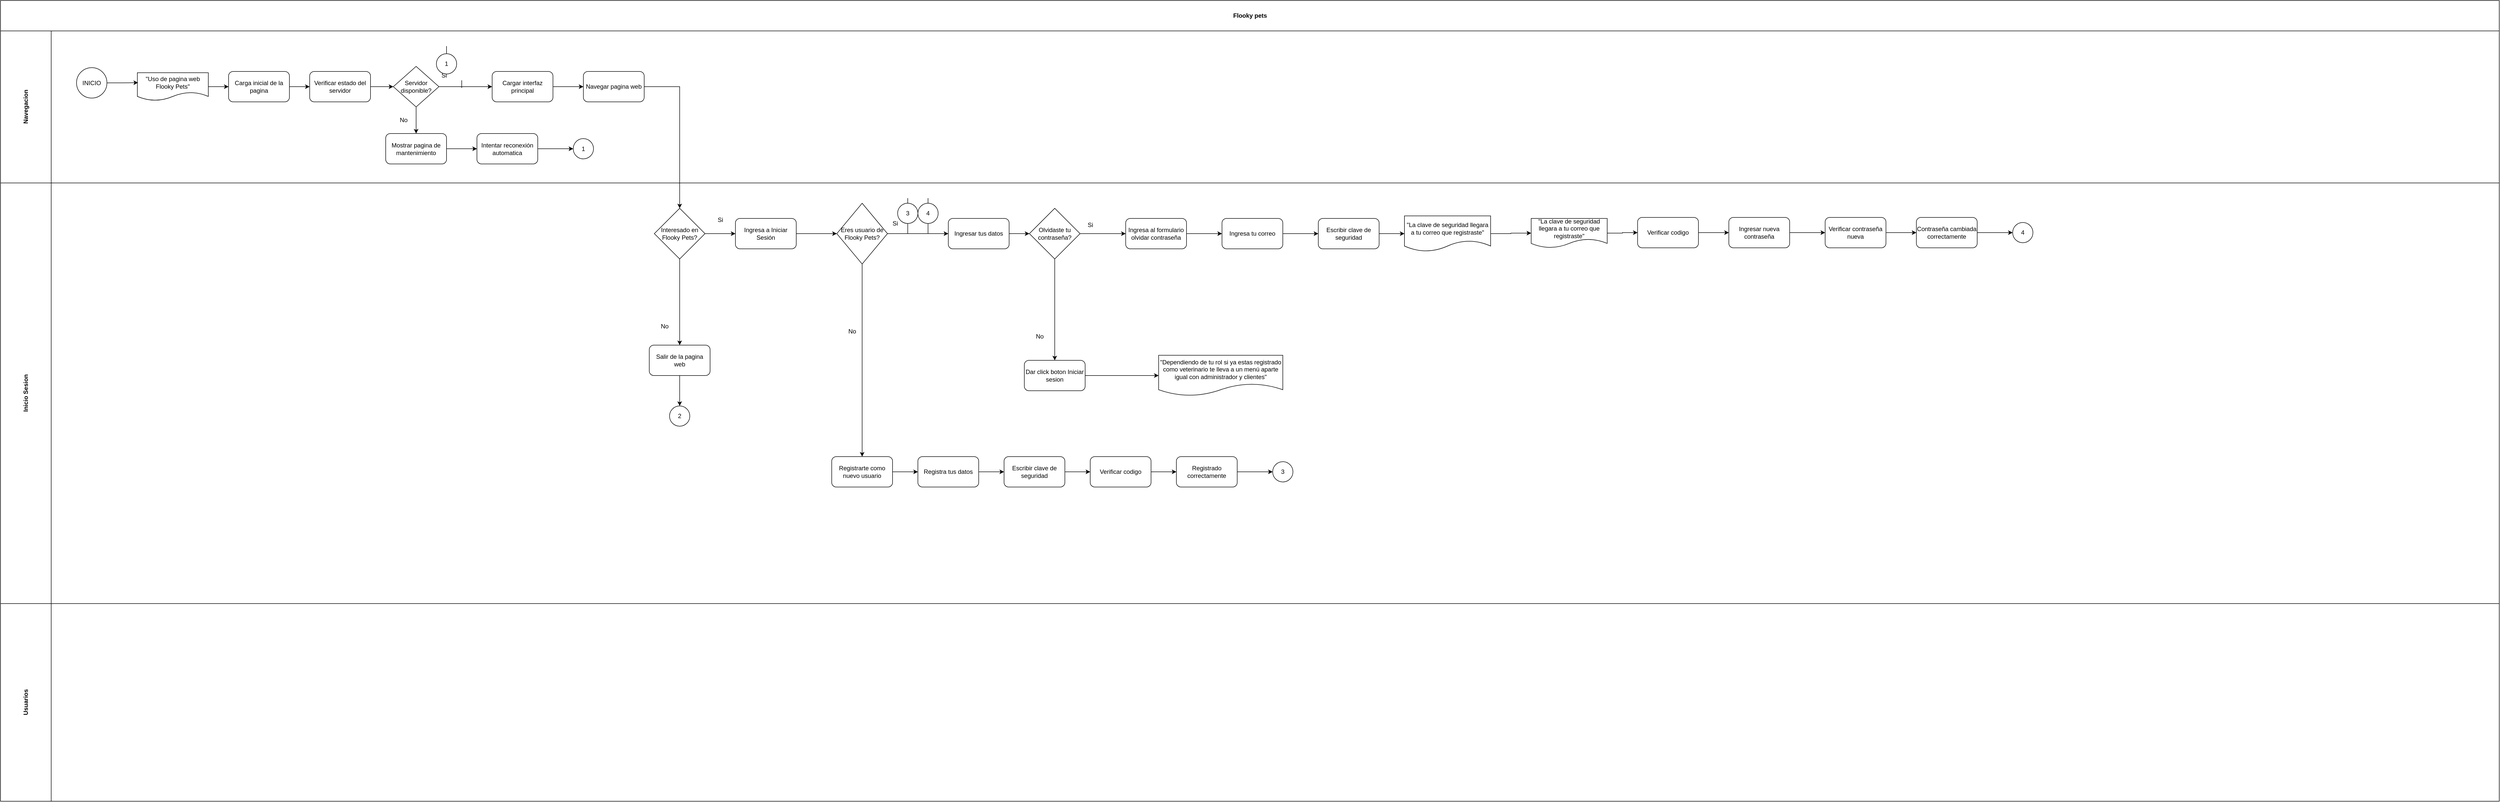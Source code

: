 <mxfile version="26.3.0">
  <diagram name="Página-1" id="5WowF1tZtqZ2zWdQ8NlJ">
    <mxGraphModel dx="7101" dy="4647" grid="1" gridSize="10" guides="1" tooltips="1" connect="1" arrows="1" fold="1" page="1" pageScale="1" pageWidth="5200" pageHeight="3600" math="0" shadow="0">
      <root>
        <mxCell id="0" />
        <mxCell id="1" parent="0" />
        <mxCell id="Lxw3tEKo1LNul-f_pS27-1" value="Flooky pets" style="swimlane;childLayout=stackLayout;resizeParent=1;resizeParentMax=0;horizontal=1;startSize=60;horizontalStack=0;html=1;" vertex="1" parent="1">
          <mxGeometry x="-20" y="-330" width="4930" height="1580" as="geometry" />
        </mxCell>
        <mxCell id="Lxw3tEKo1LNul-f_pS27-2" value="Navegacion" style="swimlane;startSize=100;horizontal=0;html=1;" vertex="1" parent="Lxw3tEKo1LNul-f_pS27-1">
          <mxGeometry y="60" width="4930" height="300" as="geometry" />
        </mxCell>
        <mxCell id="Lxw3tEKo1LNul-f_pS27-91" style="edgeStyle=orthogonalEdgeStyle;rounded=0;orthogonalLoop=1;jettySize=auto;html=1;entryX=0;entryY=0.5;entryDx=0;entryDy=0;" edge="1" parent="Lxw3tEKo1LNul-f_pS27-2" source="Lxw3tEKo1LNul-f_pS27-32" target="Lxw3tEKo1LNul-f_pS27-8">
          <mxGeometry relative="1" as="geometry" />
        </mxCell>
        <mxCell id="Lxw3tEKo1LNul-f_pS27-32" value="&quot;Uso de pagina web Flooky Pets&quot;" style="shape=document;whiteSpace=wrap;html=1;boundedLbl=1;" vertex="1" parent="Lxw3tEKo1LNul-f_pS27-2">
          <mxGeometry x="270" y="82.5" width="140" height="55" as="geometry" />
        </mxCell>
        <mxCell id="Lxw3tEKo1LNul-f_pS27-6" value="INICIO" style="ellipse;whiteSpace=wrap;html=1;aspect=fixed;" vertex="1" parent="Lxw3tEKo1LNul-f_pS27-2">
          <mxGeometry x="150" y="72.5" width="60" height="60" as="geometry" />
        </mxCell>
        <mxCell id="Lxw3tEKo1LNul-f_pS27-95" style="edgeStyle=orthogonalEdgeStyle;rounded=0;orthogonalLoop=1;jettySize=auto;html=1;" edge="1" parent="Lxw3tEKo1LNul-f_pS27-2" source="Lxw3tEKo1LNul-f_pS27-8" target="Lxw3tEKo1LNul-f_pS27-10">
          <mxGeometry relative="1" as="geometry" />
        </mxCell>
        <mxCell id="Lxw3tEKo1LNul-f_pS27-8" value="Carga inicial de la pagina" style="rounded=1;whiteSpace=wrap;html=1;" vertex="1" parent="Lxw3tEKo1LNul-f_pS27-2">
          <mxGeometry x="450" y="80" width="120" height="60" as="geometry" />
        </mxCell>
        <mxCell id="Lxw3tEKo1LNul-f_pS27-96" style="edgeStyle=orthogonalEdgeStyle;rounded=0;orthogonalLoop=1;jettySize=auto;html=1;entryX=0;entryY=0.5;entryDx=0;entryDy=0;" edge="1" parent="Lxw3tEKo1LNul-f_pS27-2" source="Lxw3tEKo1LNul-f_pS27-10" target="Lxw3tEKo1LNul-f_pS27-13">
          <mxGeometry relative="1" as="geometry" />
        </mxCell>
        <mxCell id="Lxw3tEKo1LNul-f_pS27-10" value="Verificar estado del servidor" style="rounded=1;whiteSpace=wrap;html=1;" vertex="1" parent="Lxw3tEKo1LNul-f_pS27-2">
          <mxGeometry x="610" y="80" width="120" height="60" as="geometry" />
        </mxCell>
        <mxCell id="Lxw3tEKo1LNul-f_pS27-94" style="edgeStyle=orthogonalEdgeStyle;rounded=0;orthogonalLoop=1;jettySize=auto;html=1;entryX=0.01;entryY=0.356;entryDx=0;entryDy=0;entryPerimeter=0;" edge="1" parent="Lxw3tEKo1LNul-f_pS27-2" source="Lxw3tEKo1LNul-f_pS27-6" target="Lxw3tEKo1LNul-f_pS27-32">
          <mxGeometry relative="1" as="geometry" />
        </mxCell>
        <mxCell id="Lxw3tEKo1LNul-f_pS27-97" style="edgeStyle=orthogonalEdgeStyle;rounded=0;orthogonalLoop=1;jettySize=auto;html=1;entryX=0;entryY=0.5;entryDx=0;entryDy=0;" edge="1" parent="Lxw3tEKo1LNul-f_pS27-2" source="Lxw3tEKo1LNul-f_pS27-13" target="Lxw3tEKo1LNul-f_pS27-19">
          <mxGeometry relative="1" as="geometry" />
        </mxCell>
        <mxCell id="Lxw3tEKo1LNul-f_pS27-100" style="edgeStyle=orthogonalEdgeStyle;rounded=0;orthogonalLoop=1;jettySize=auto;html=1;entryX=0.5;entryY=0;entryDx=0;entryDy=0;" edge="1" parent="Lxw3tEKo1LNul-f_pS27-2" source="Lxw3tEKo1LNul-f_pS27-13" target="Lxw3tEKo1LNul-f_pS27-15">
          <mxGeometry relative="1" as="geometry" />
        </mxCell>
        <mxCell id="Lxw3tEKo1LNul-f_pS27-13" value="Servidor disponible?" style="rhombus;whiteSpace=wrap;html=1;" vertex="1" parent="Lxw3tEKo1LNul-f_pS27-2">
          <mxGeometry x="775" y="70" width="90" height="80" as="geometry" />
        </mxCell>
        <mxCell id="Lxw3tEKo1LNul-f_pS27-102" style="edgeStyle=orthogonalEdgeStyle;rounded=0;orthogonalLoop=1;jettySize=auto;html=1;entryX=0;entryY=0.5;entryDx=0;entryDy=0;" edge="1" parent="Lxw3tEKo1LNul-f_pS27-2" source="Lxw3tEKo1LNul-f_pS27-15" target="Lxw3tEKo1LNul-f_pS27-17">
          <mxGeometry relative="1" as="geometry" />
        </mxCell>
        <mxCell id="Lxw3tEKo1LNul-f_pS27-15" value="Mostrar pagina de mantenimiento" style="rounded=1;whiteSpace=wrap;html=1;" vertex="1" parent="Lxw3tEKo1LNul-f_pS27-2">
          <mxGeometry x="760" y="202.5" width="120" height="60" as="geometry" />
        </mxCell>
        <mxCell id="Lxw3tEKo1LNul-f_pS27-103" style="edgeStyle=orthogonalEdgeStyle;rounded=0;orthogonalLoop=1;jettySize=auto;html=1;entryX=0;entryY=0.5;entryDx=0;entryDy=0;" edge="1" parent="Lxw3tEKo1LNul-f_pS27-2" source="Lxw3tEKo1LNul-f_pS27-17" target="Lxw3tEKo1LNul-f_pS27-33">
          <mxGeometry relative="1" as="geometry" />
        </mxCell>
        <mxCell id="Lxw3tEKo1LNul-f_pS27-17" value="Intentar reconexión automatica" style="rounded=1;whiteSpace=wrap;html=1;" vertex="1" parent="Lxw3tEKo1LNul-f_pS27-2">
          <mxGeometry x="940" y="202.5" width="120" height="60" as="geometry" />
        </mxCell>
        <mxCell id="Lxw3tEKo1LNul-f_pS27-99" style="edgeStyle=orthogonalEdgeStyle;rounded=0;orthogonalLoop=1;jettySize=auto;html=1;exitX=1;exitY=0.5;exitDx=0;exitDy=0;entryX=0;entryY=0.5;entryDx=0;entryDy=0;" edge="1" parent="Lxw3tEKo1LNul-f_pS27-2" source="Lxw3tEKo1LNul-f_pS27-19" target="Lxw3tEKo1LNul-f_pS27-21">
          <mxGeometry relative="1" as="geometry" />
        </mxCell>
        <mxCell id="Lxw3tEKo1LNul-f_pS27-19" value="Cargar interfaz principal" style="rounded=1;whiteSpace=wrap;html=1;" vertex="1" parent="Lxw3tEKo1LNul-f_pS27-2">
          <mxGeometry x="970" y="80" width="120" height="60" as="geometry" />
        </mxCell>
        <mxCell id="Lxw3tEKo1LNul-f_pS27-21" value="Navegar pagina web" style="rounded=1;whiteSpace=wrap;html=1;" vertex="1" parent="Lxw3tEKo1LNul-f_pS27-2">
          <mxGeometry x="1150" y="80" width="120" height="60" as="geometry" />
        </mxCell>
        <mxCell id="Lxw3tEKo1LNul-f_pS27-25" value="Si" style="text;html=1;align=center;verticalAlign=middle;resizable=0;points=[];autosize=1;strokeColor=none;fillColor=none;" vertex="1" parent="Lxw3tEKo1LNul-f_pS27-2">
          <mxGeometry x="860" y="72.5" width="30" height="30" as="geometry" />
        </mxCell>
        <mxCell id="Lxw3tEKo1LNul-f_pS27-26" value="No" style="text;html=1;align=center;verticalAlign=middle;resizable=0;points=[];autosize=1;strokeColor=none;fillColor=none;" vertex="1" parent="Lxw3tEKo1LNul-f_pS27-2">
          <mxGeometry x="775" y="160.5" width="40" height="30" as="geometry" />
        </mxCell>
        <mxCell id="Lxw3tEKo1LNul-f_pS27-33" value="1" style="ellipse;whiteSpace=wrap;html=1;aspect=fixed;" vertex="1" parent="Lxw3tEKo1LNul-f_pS27-2">
          <mxGeometry x="1130" y="212.5" width="40" height="40" as="geometry" />
        </mxCell>
        <mxCell id="Lxw3tEKo1LNul-f_pS27-35" value="" style="endArrow=none;html=1;rounded=0;" edge="1" parent="Lxw3tEKo1LNul-f_pS27-2" source="Lxw3tEKo1LNul-f_pS27-37">
          <mxGeometry width="50" height="50" relative="1" as="geometry">
            <mxPoint x="880" y="98" as="sourcePoint" />
            <mxPoint x="880" y="30" as="targetPoint" />
          </mxGeometry>
        </mxCell>
        <mxCell id="Lxw3tEKo1LNul-f_pS27-36" value="" style="endArrow=none;html=1;rounded=0;" edge="1" parent="Lxw3tEKo1LNul-f_pS27-2">
          <mxGeometry width="50" height="50" relative="1" as="geometry">
            <mxPoint x="910" y="112.5" as="sourcePoint" />
            <mxPoint x="910" y="97.5" as="targetPoint" />
          </mxGeometry>
        </mxCell>
        <mxCell id="Lxw3tEKo1LNul-f_pS27-37" value="1" style="ellipse;whiteSpace=wrap;html=1;aspect=fixed;" vertex="1" parent="Lxw3tEKo1LNul-f_pS27-2">
          <mxGeometry x="860" y="45" width="40" height="40" as="geometry" />
        </mxCell>
        <mxCell id="Lxw3tEKo1LNul-f_pS27-3" value="Inicio Sesion" style="swimlane;startSize=100;horizontal=0;html=1;" vertex="1" parent="Lxw3tEKo1LNul-f_pS27-1">
          <mxGeometry y="360" width="4930" height="830" as="geometry" />
        </mxCell>
        <mxCell id="Lxw3tEKo1LNul-f_pS27-22" style="edgeStyle=orthogonalEdgeStyle;rounded=0;orthogonalLoop=1;jettySize=auto;html=1;exitX=1;exitY=0.5;exitDx=0;exitDy=0;entryX=0;entryY=0.5;entryDx=0;entryDy=0;" edge="1" parent="Lxw3tEKo1LNul-f_pS27-3" source="Lxw3tEKo1LNul-f_pS27-24" target="Lxw3tEKo1LNul-f_pS27-30">
          <mxGeometry relative="1" as="geometry" />
        </mxCell>
        <mxCell id="Lxw3tEKo1LNul-f_pS27-23" style="edgeStyle=orthogonalEdgeStyle;rounded=0;orthogonalLoop=1;jettySize=auto;html=1;exitX=0.5;exitY=1;exitDx=0;exitDy=0;entryX=0.5;entryY=0;entryDx=0;entryDy=0;" edge="1" parent="Lxw3tEKo1LNul-f_pS27-3" source="Lxw3tEKo1LNul-f_pS27-24" target="Lxw3tEKo1LNul-f_pS27-28">
          <mxGeometry relative="1" as="geometry" />
        </mxCell>
        <mxCell id="Lxw3tEKo1LNul-f_pS27-24" value="Interesado en Flooky Pets?" style="rhombus;whiteSpace=wrap;html=1;" vertex="1" parent="Lxw3tEKo1LNul-f_pS27-3">
          <mxGeometry x="1290" y="50" width="100" height="100" as="geometry" />
        </mxCell>
        <mxCell id="Lxw3tEKo1LNul-f_pS27-27" style="edgeStyle=orthogonalEdgeStyle;rounded=0;orthogonalLoop=1;jettySize=auto;html=1;exitX=0.5;exitY=1;exitDx=0;exitDy=0;entryX=0.5;entryY=0;entryDx=0;entryDy=0;" edge="1" parent="Lxw3tEKo1LNul-f_pS27-3" source="Lxw3tEKo1LNul-f_pS27-28" target="Lxw3tEKo1LNul-f_pS27-34">
          <mxGeometry relative="1" as="geometry" />
        </mxCell>
        <mxCell id="Lxw3tEKo1LNul-f_pS27-28" value="Salir de la pagina web" style="rounded=1;whiteSpace=wrap;html=1;" vertex="1" parent="Lxw3tEKo1LNul-f_pS27-3">
          <mxGeometry x="1280" y="320" width="120" height="60" as="geometry" />
        </mxCell>
        <mxCell id="Lxw3tEKo1LNul-f_pS27-117" style="edgeStyle=orthogonalEdgeStyle;rounded=0;orthogonalLoop=1;jettySize=auto;html=1;entryX=0;entryY=0.5;entryDx=0;entryDy=0;" edge="1" parent="Lxw3tEKo1LNul-f_pS27-3" source="Lxw3tEKo1LNul-f_pS27-30" target="Lxw3tEKo1LNul-f_pS27-44">
          <mxGeometry relative="1" as="geometry" />
        </mxCell>
        <mxCell id="Lxw3tEKo1LNul-f_pS27-30" value="Ingresa a Iniciar Sesión" style="rounded=1;whiteSpace=wrap;html=1;" vertex="1" parent="Lxw3tEKo1LNul-f_pS27-3">
          <mxGeometry x="1450" y="70" width="120" height="60" as="geometry" />
        </mxCell>
        <mxCell id="Lxw3tEKo1LNul-f_pS27-34" value="2" style="ellipse;whiteSpace=wrap;html=1;aspect=fixed;" vertex="1" parent="Lxw3tEKo1LNul-f_pS27-3">
          <mxGeometry x="1320" y="440" width="40" height="40" as="geometry" />
        </mxCell>
        <mxCell id="Lxw3tEKo1LNul-f_pS27-38" value="No" style="text;html=1;align=center;verticalAlign=middle;resizable=0;points=[];autosize=1;strokeColor=none;fillColor=none;" vertex="1" parent="Lxw3tEKo1LNul-f_pS27-3">
          <mxGeometry x="1290" y="268" width="40" height="30" as="geometry" />
        </mxCell>
        <mxCell id="Lxw3tEKo1LNul-f_pS27-39" value="Si" style="text;html=1;align=center;verticalAlign=middle;resizable=0;points=[];autosize=1;strokeColor=none;fillColor=none;" vertex="1" parent="Lxw3tEKo1LNul-f_pS27-3">
          <mxGeometry x="1405" y="58" width="30" height="30" as="geometry" />
        </mxCell>
        <mxCell id="Lxw3tEKo1LNul-f_pS27-40" style="edgeStyle=orthogonalEdgeStyle;rounded=0;orthogonalLoop=1;jettySize=auto;html=1;exitX=1;exitY=0.5;exitDx=0;exitDy=0;entryX=0;entryY=0.5;entryDx=0;entryDy=0;" edge="1" parent="Lxw3tEKo1LNul-f_pS27-3" source="Lxw3tEKo1LNul-f_pS27-41" target="Lxw3tEKo1LNul-f_pS27-62">
          <mxGeometry relative="1" as="geometry" />
        </mxCell>
        <mxCell id="Lxw3tEKo1LNul-f_pS27-41" value="Ingresar tus datos" style="rounded=1;whiteSpace=wrap;html=1;" vertex="1" parent="Lxw3tEKo1LNul-f_pS27-3">
          <mxGeometry x="1870" y="70" width="120" height="60" as="geometry" />
        </mxCell>
        <mxCell id="Lxw3tEKo1LNul-f_pS27-42" style="edgeStyle=orthogonalEdgeStyle;rounded=0;orthogonalLoop=1;jettySize=auto;html=1;exitX=0.5;exitY=1;exitDx=0;exitDy=0;entryX=0.5;entryY=0;entryDx=0;entryDy=0;" edge="1" parent="Lxw3tEKo1LNul-f_pS27-3" source="Lxw3tEKo1LNul-f_pS27-44" target="Lxw3tEKo1LNul-f_pS27-46">
          <mxGeometry relative="1" as="geometry" />
        </mxCell>
        <mxCell id="Lxw3tEKo1LNul-f_pS27-118" style="edgeStyle=orthogonalEdgeStyle;rounded=0;orthogonalLoop=1;jettySize=auto;html=1;" edge="1" parent="Lxw3tEKo1LNul-f_pS27-3" source="Lxw3tEKo1LNul-f_pS27-44" target="Lxw3tEKo1LNul-f_pS27-41">
          <mxGeometry relative="1" as="geometry" />
        </mxCell>
        <mxCell id="Lxw3tEKo1LNul-f_pS27-44" value="Eres usuario de Flooky Pets?" style="rhombus;whiteSpace=wrap;html=1;" vertex="1" parent="Lxw3tEKo1LNul-f_pS27-3">
          <mxGeometry x="1650" y="40" width="100" height="120" as="geometry" />
        </mxCell>
        <mxCell id="Lxw3tEKo1LNul-f_pS27-106" style="edgeStyle=orthogonalEdgeStyle;rounded=0;orthogonalLoop=1;jettySize=auto;html=1;entryX=0;entryY=0.5;entryDx=0;entryDy=0;" edge="1" parent="Lxw3tEKo1LNul-f_pS27-3" source="Lxw3tEKo1LNul-f_pS27-46" target="Lxw3tEKo1LNul-f_pS27-48">
          <mxGeometry relative="1" as="geometry" />
        </mxCell>
        <mxCell id="Lxw3tEKo1LNul-f_pS27-46" value="Registrarte como nuevo usuario" style="rounded=1;whiteSpace=wrap;html=1;" vertex="1" parent="Lxw3tEKo1LNul-f_pS27-3">
          <mxGeometry x="1640" y="540" width="120" height="60" as="geometry" />
        </mxCell>
        <mxCell id="Lxw3tEKo1LNul-f_pS27-107" style="edgeStyle=orthogonalEdgeStyle;rounded=0;orthogonalLoop=1;jettySize=auto;html=1;entryX=0;entryY=0.5;entryDx=0;entryDy=0;" edge="1" parent="Lxw3tEKo1LNul-f_pS27-3" source="Lxw3tEKo1LNul-f_pS27-48" target="Lxw3tEKo1LNul-f_pS27-50">
          <mxGeometry relative="1" as="geometry" />
        </mxCell>
        <mxCell id="Lxw3tEKo1LNul-f_pS27-48" value="Registra tus datos" style="rounded=1;whiteSpace=wrap;html=1;" vertex="1" parent="Lxw3tEKo1LNul-f_pS27-3">
          <mxGeometry x="1810" y="540" width="120" height="60" as="geometry" />
        </mxCell>
        <mxCell id="Lxw3tEKo1LNul-f_pS27-105" style="edgeStyle=orthogonalEdgeStyle;rounded=0;orthogonalLoop=1;jettySize=auto;html=1;entryX=0;entryY=0.5;entryDx=0;entryDy=0;" edge="1" parent="Lxw3tEKo1LNul-f_pS27-3" source="Lxw3tEKo1LNul-f_pS27-50" target="Lxw3tEKo1LNul-f_pS27-54">
          <mxGeometry relative="1" as="geometry" />
        </mxCell>
        <mxCell id="Lxw3tEKo1LNul-f_pS27-50" value="Escribir clave de seguridad" style="rounded=1;whiteSpace=wrap;html=1;" vertex="1" parent="Lxw3tEKo1LNul-f_pS27-3">
          <mxGeometry x="1980" y="540" width="120" height="60" as="geometry" />
        </mxCell>
        <mxCell id="Lxw3tEKo1LNul-f_pS27-104" style="edgeStyle=orthogonalEdgeStyle;rounded=0;orthogonalLoop=1;jettySize=auto;html=1;entryX=0;entryY=0.5;entryDx=0;entryDy=0;" edge="1" parent="Lxw3tEKo1LNul-f_pS27-3" source="Lxw3tEKo1LNul-f_pS27-59" target="Lxw3tEKo1LNul-f_pS27-89">
          <mxGeometry relative="1" as="geometry" />
        </mxCell>
        <mxCell id="Lxw3tEKo1LNul-f_pS27-59" value="Dar click boton Iniciar sesion" style="rounded=1;whiteSpace=wrap;html=1;" vertex="1" parent="Lxw3tEKo1LNul-f_pS27-3">
          <mxGeometry x="2020" y="350" width="120" height="60" as="geometry" />
        </mxCell>
        <mxCell id="Lxw3tEKo1LNul-f_pS27-60" style="edgeStyle=orthogonalEdgeStyle;rounded=0;orthogonalLoop=1;jettySize=auto;html=1;entryX=0.5;entryY=0;entryDx=0;entryDy=0;" edge="1" parent="Lxw3tEKo1LNul-f_pS27-3" source="Lxw3tEKo1LNul-f_pS27-62" target="Lxw3tEKo1LNul-f_pS27-59">
          <mxGeometry relative="1" as="geometry" />
        </mxCell>
        <mxCell id="Lxw3tEKo1LNul-f_pS27-61" style="edgeStyle=orthogonalEdgeStyle;rounded=0;orthogonalLoop=1;jettySize=auto;html=1;exitX=1;exitY=0.5;exitDx=0;exitDy=0;" edge="1" parent="Lxw3tEKo1LNul-f_pS27-3" source="Lxw3tEKo1LNul-f_pS27-62" target="Lxw3tEKo1LNul-f_pS27-66">
          <mxGeometry relative="1" as="geometry" />
        </mxCell>
        <mxCell id="Lxw3tEKo1LNul-f_pS27-62" value="Olvidaste tu contraseña?" style="rhombus;whiteSpace=wrap;html=1;" vertex="1" parent="Lxw3tEKo1LNul-f_pS27-3">
          <mxGeometry x="2030" y="50" width="100" height="100" as="geometry" />
        </mxCell>
        <mxCell id="Lxw3tEKo1LNul-f_pS27-63" value="Si" style="text;html=1;align=center;verticalAlign=middle;resizable=0;points=[];autosize=1;strokeColor=none;fillColor=none;" vertex="1" parent="Lxw3tEKo1LNul-f_pS27-3">
          <mxGeometry x="1750" y="65" width="30" height="30" as="geometry" />
        </mxCell>
        <mxCell id="Lxw3tEKo1LNul-f_pS27-64" value="No" style="text;html=1;align=center;verticalAlign=middle;resizable=0;points=[];autosize=1;strokeColor=none;fillColor=none;" vertex="1" parent="Lxw3tEKo1LNul-f_pS27-3">
          <mxGeometry x="1660" y="278" width="40" height="30" as="geometry" />
        </mxCell>
        <mxCell id="Lxw3tEKo1LNul-f_pS27-65" style="edgeStyle=orthogonalEdgeStyle;rounded=0;orthogonalLoop=1;jettySize=auto;html=1;entryX=0;entryY=0.5;entryDx=0;entryDy=0;" edge="1" parent="Lxw3tEKo1LNul-f_pS27-3" source="Lxw3tEKo1LNul-f_pS27-66" target="Lxw3tEKo1LNul-f_pS27-68">
          <mxGeometry relative="1" as="geometry" />
        </mxCell>
        <mxCell id="Lxw3tEKo1LNul-f_pS27-66" value="Ingresa al formulario olvidar contraseña" style="rounded=1;whiteSpace=wrap;html=1;" vertex="1" parent="Lxw3tEKo1LNul-f_pS27-3">
          <mxGeometry x="2220" y="70" width="120" height="60" as="geometry" />
        </mxCell>
        <mxCell id="Lxw3tEKo1LNul-f_pS27-67" style="edgeStyle=orthogonalEdgeStyle;rounded=0;orthogonalLoop=1;jettySize=auto;html=1;" edge="1" parent="Lxw3tEKo1LNul-f_pS27-3" source="Lxw3tEKo1LNul-f_pS27-68" target="Lxw3tEKo1LNul-f_pS27-70">
          <mxGeometry relative="1" as="geometry" />
        </mxCell>
        <mxCell id="Lxw3tEKo1LNul-f_pS27-68" value="Ingresa tu correo" style="rounded=1;whiteSpace=wrap;html=1;" vertex="1" parent="Lxw3tEKo1LNul-f_pS27-3">
          <mxGeometry x="2410" y="70" width="120" height="60" as="geometry" />
        </mxCell>
        <mxCell id="Lxw3tEKo1LNul-f_pS27-111" style="edgeStyle=orthogonalEdgeStyle;rounded=0;orthogonalLoop=1;jettySize=auto;html=1;entryX=0;entryY=0.5;entryDx=0;entryDy=0;" edge="1" parent="Lxw3tEKo1LNul-f_pS27-3" source="Lxw3tEKo1LNul-f_pS27-70" target="Lxw3tEKo1LNul-f_pS27-52">
          <mxGeometry relative="1" as="geometry" />
        </mxCell>
        <mxCell id="Lxw3tEKo1LNul-f_pS27-70" value="Escribir clave de seguridad" style="rounded=1;whiteSpace=wrap;html=1;" vertex="1" parent="Lxw3tEKo1LNul-f_pS27-3">
          <mxGeometry x="2600" y="70" width="120" height="60" as="geometry" />
        </mxCell>
        <mxCell id="Lxw3tEKo1LNul-f_pS27-82" value="" style="endArrow=none;html=1;rounded=0;" edge="1" parent="Lxw3tEKo1LNul-f_pS27-3" source="Lxw3tEKo1LNul-f_pS27-85">
          <mxGeometry width="50" height="50" relative="1" as="geometry">
            <mxPoint x="1790" y="100" as="sourcePoint" />
            <mxPoint x="1790" y="30" as="targetPoint" />
          </mxGeometry>
        </mxCell>
        <mxCell id="Lxw3tEKo1LNul-f_pS27-83" value="" style="endArrow=none;html=1;rounded=0;" edge="1" parent="Lxw3tEKo1LNul-f_pS27-3">
          <mxGeometry width="50" height="50" relative="1" as="geometry">
            <mxPoint x="1830" y="100" as="sourcePoint" />
            <mxPoint x="1830" y="30" as="targetPoint" />
          </mxGeometry>
        </mxCell>
        <mxCell id="Lxw3tEKo1LNul-f_pS27-84" value="" style="endArrow=none;html=1;rounded=0;" edge="1" parent="Lxw3tEKo1LNul-f_pS27-3" target="Lxw3tEKo1LNul-f_pS27-85">
          <mxGeometry width="50" height="50" relative="1" as="geometry">
            <mxPoint x="1790" y="100" as="sourcePoint" />
            <mxPoint x="1790" y="30" as="targetPoint" />
          </mxGeometry>
        </mxCell>
        <mxCell id="Lxw3tEKo1LNul-f_pS27-85" value="3" style="ellipse;whiteSpace=wrap;html=1;aspect=fixed;" vertex="1" parent="Lxw3tEKo1LNul-f_pS27-3">
          <mxGeometry x="1770" y="40" width="40" height="40" as="geometry" />
        </mxCell>
        <mxCell id="Lxw3tEKo1LNul-f_pS27-86" value="4" style="ellipse;whiteSpace=wrap;html=1;aspect=fixed;" vertex="1" parent="Lxw3tEKo1LNul-f_pS27-3">
          <mxGeometry x="1810" y="40" width="40" height="40" as="geometry" />
        </mxCell>
        <mxCell id="Lxw3tEKo1LNul-f_pS27-87" value="Si" style="text;html=1;align=center;verticalAlign=middle;resizable=0;points=[];autosize=1;strokeColor=none;fillColor=none;" vertex="1" parent="Lxw3tEKo1LNul-f_pS27-3">
          <mxGeometry x="2135" y="68" width="30" height="30" as="geometry" />
        </mxCell>
        <mxCell id="Lxw3tEKo1LNul-f_pS27-88" value="No" style="text;html=1;align=center;verticalAlign=middle;resizable=0;points=[];autosize=1;strokeColor=none;fillColor=none;" vertex="1" parent="Lxw3tEKo1LNul-f_pS27-3">
          <mxGeometry x="2030" y="288" width="40" height="30" as="geometry" />
        </mxCell>
        <mxCell id="Lxw3tEKo1LNul-f_pS27-89" value="&quot;Dependiendo de tu rol si ya estas registrado como veterinario te lleva a un menú aparte igual con administrador y clientes&quot;" style="shape=document;whiteSpace=wrap;html=1;boundedLbl=1;" vertex="1" parent="Lxw3tEKo1LNul-f_pS27-3">
          <mxGeometry x="2285" y="340" width="245" height="80" as="geometry" />
        </mxCell>
        <mxCell id="Lxw3tEKo1LNul-f_pS27-112" style="edgeStyle=orthogonalEdgeStyle;rounded=0;orthogonalLoop=1;jettySize=auto;html=1;entryX=0;entryY=0.5;entryDx=0;entryDy=0;" edge="1" parent="Lxw3tEKo1LNul-f_pS27-3" source="Lxw3tEKo1LNul-f_pS27-52" target="Lxw3tEKo1LNul-f_pS27-72">
          <mxGeometry relative="1" as="geometry" />
        </mxCell>
        <mxCell id="Lxw3tEKo1LNul-f_pS27-52" value="&quot;La clave de seguridad llegara a tu correo que registraste&quot;" style="shape=document;whiteSpace=wrap;html=1;boundedLbl=1;" vertex="1" parent="Lxw3tEKo1LNul-f_pS27-3">
          <mxGeometry x="2770" y="65" width="170" height="70" as="geometry" />
        </mxCell>
        <mxCell id="Lxw3tEKo1LNul-f_pS27-108" style="edgeStyle=orthogonalEdgeStyle;rounded=0;orthogonalLoop=1;jettySize=auto;html=1;entryX=0;entryY=0.5;entryDx=0;entryDy=0;" edge="1" parent="Lxw3tEKo1LNul-f_pS27-3" source="Lxw3tEKo1LNul-f_pS27-54" target="Lxw3tEKo1LNul-f_pS27-56">
          <mxGeometry relative="1" as="geometry" />
        </mxCell>
        <mxCell id="Lxw3tEKo1LNul-f_pS27-54" value="Verificar codigo" style="rounded=1;whiteSpace=wrap;html=1;" vertex="1" parent="Lxw3tEKo1LNul-f_pS27-3">
          <mxGeometry x="2150" y="540" width="120" height="60" as="geometry" />
        </mxCell>
        <mxCell id="Lxw3tEKo1LNul-f_pS27-109" style="edgeStyle=orthogonalEdgeStyle;rounded=0;orthogonalLoop=1;jettySize=auto;html=1;entryX=0;entryY=0.5;entryDx=0;entryDy=0;" edge="1" parent="Lxw3tEKo1LNul-f_pS27-3" source="Lxw3tEKo1LNul-f_pS27-56" target="Lxw3tEKo1LNul-f_pS27-57">
          <mxGeometry relative="1" as="geometry" />
        </mxCell>
        <mxCell id="Lxw3tEKo1LNul-f_pS27-56" value="Registrado correctamente" style="rounded=1;whiteSpace=wrap;html=1;" vertex="1" parent="Lxw3tEKo1LNul-f_pS27-3">
          <mxGeometry x="2320" y="540" width="120" height="60" as="geometry" />
        </mxCell>
        <mxCell id="Lxw3tEKo1LNul-f_pS27-57" value="3" style="ellipse;whiteSpace=wrap;html=1;aspect=fixed;" vertex="1" parent="Lxw3tEKo1LNul-f_pS27-3">
          <mxGeometry x="2510" y="550" width="40" height="40" as="geometry" />
        </mxCell>
        <mxCell id="Lxw3tEKo1LNul-f_pS27-71" style="edgeStyle=orthogonalEdgeStyle;rounded=0;orthogonalLoop=1;jettySize=auto;html=1;entryX=0;entryY=0.5;entryDx=0;entryDy=0;" edge="1" parent="Lxw3tEKo1LNul-f_pS27-3" source="Lxw3tEKo1LNul-f_pS27-72" target="Lxw3tEKo1LNul-f_pS27-74">
          <mxGeometry relative="1" as="geometry" />
        </mxCell>
        <mxCell id="Lxw3tEKo1LNul-f_pS27-72" value="&quot;La clave de seguridad llegara a tu correo que registraste&quot;" style="shape=document;whiteSpace=wrap;html=1;boundedLbl=1;" vertex="1" parent="Lxw3tEKo1LNul-f_pS27-3">
          <mxGeometry x="3020" y="70" width="150" height="58" as="geometry" />
        </mxCell>
        <mxCell id="Lxw3tEKo1LNul-f_pS27-73" style="edgeStyle=orthogonalEdgeStyle;rounded=0;orthogonalLoop=1;jettySize=auto;html=1;entryX=0;entryY=0.5;entryDx=0;entryDy=0;" edge="1" parent="Lxw3tEKo1LNul-f_pS27-3" source="Lxw3tEKo1LNul-f_pS27-74" target="Lxw3tEKo1LNul-f_pS27-76">
          <mxGeometry relative="1" as="geometry" />
        </mxCell>
        <mxCell id="Lxw3tEKo1LNul-f_pS27-74" value="Verificar codigo" style="rounded=1;whiteSpace=wrap;html=1;" vertex="1" parent="Lxw3tEKo1LNul-f_pS27-3">
          <mxGeometry x="3230" y="68" width="120" height="60" as="geometry" />
        </mxCell>
        <mxCell id="Lxw3tEKo1LNul-f_pS27-75" style="edgeStyle=orthogonalEdgeStyle;rounded=0;orthogonalLoop=1;jettySize=auto;html=1;entryX=0;entryY=0.5;entryDx=0;entryDy=0;" edge="1" parent="Lxw3tEKo1LNul-f_pS27-3" source="Lxw3tEKo1LNul-f_pS27-76" target="Lxw3tEKo1LNul-f_pS27-79">
          <mxGeometry relative="1" as="geometry" />
        </mxCell>
        <mxCell id="Lxw3tEKo1LNul-f_pS27-76" value="Ingresar nueva contraseña" style="rounded=1;whiteSpace=wrap;html=1;" vertex="1" parent="Lxw3tEKo1LNul-f_pS27-3">
          <mxGeometry x="3410" y="68" width="120" height="60" as="geometry" />
        </mxCell>
        <mxCell id="Lxw3tEKo1LNul-f_pS27-77" value="4" style="ellipse;whiteSpace=wrap;html=1;aspect=fixed;" vertex="1" parent="Lxw3tEKo1LNul-f_pS27-3">
          <mxGeometry x="3970" y="78" width="40" height="40" as="geometry" />
        </mxCell>
        <mxCell id="Lxw3tEKo1LNul-f_pS27-78" style="edgeStyle=orthogonalEdgeStyle;rounded=0;orthogonalLoop=1;jettySize=auto;html=1;exitX=1;exitY=0.5;exitDx=0;exitDy=0;entryX=0;entryY=0.5;entryDx=0;entryDy=0;" edge="1" parent="Lxw3tEKo1LNul-f_pS27-3" source="Lxw3tEKo1LNul-f_pS27-79" target="Lxw3tEKo1LNul-f_pS27-81">
          <mxGeometry relative="1" as="geometry" />
        </mxCell>
        <mxCell id="Lxw3tEKo1LNul-f_pS27-79" value="Verificar contraseña nueva" style="rounded=1;whiteSpace=wrap;html=1;" vertex="1" parent="Lxw3tEKo1LNul-f_pS27-3">
          <mxGeometry x="3600" y="68" width="120" height="60" as="geometry" />
        </mxCell>
        <mxCell id="Lxw3tEKo1LNul-f_pS27-80" style="edgeStyle=orthogonalEdgeStyle;rounded=0;orthogonalLoop=1;jettySize=auto;html=1;entryX=0;entryY=0.5;entryDx=0;entryDy=0;" edge="1" parent="Lxw3tEKo1LNul-f_pS27-3" source="Lxw3tEKo1LNul-f_pS27-81" target="Lxw3tEKo1LNul-f_pS27-77">
          <mxGeometry relative="1" as="geometry" />
        </mxCell>
        <mxCell id="Lxw3tEKo1LNul-f_pS27-81" value="Contraseña cambiada correctamente" style="rounded=1;whiteSpace=wrap;html=1;" vertex="1" parent="Lxw3tEKo1LNul-f_pS27-3">
          <mxGeometry x="3780" y="68" width="120" height="60" as="geometry" />
        </mxCell>
        <mxCell id="Lxw3tEKo1LNul-f_pS27-4" value="Usuarios" style="swimlane;startSize=100;horizontal=0;html=1;" vertex="1" parent="Lxw3tEKo1LNul-f_pS27-1">
          <mxGeometry y="1190" width="4930" height="390" as="geometry" />
        </mxCell>
        <mxCell id="Lxw3tEKo1LNul-f_pS27-119" style="edgeStyle=orthogonalEdgeStyle;rounded=0;orthogonalLoop=1;jettySize=auto;html=1;entryX=0.5;entryY=0;entryDx=0;entryDy=0;" edge="1" parent="Lxw3tEKo1LNul-f_pS27-1" source="Lxw3tEKo1LNul-f_pS27-21" target="Lxw3tEKo1LNul-f_pS27-24">
          <mxGeometry relative="1" as="geometry" />
        </mxCell>
      </root>
    </mxGraphModel>
  </diagram>
</mxfile>

